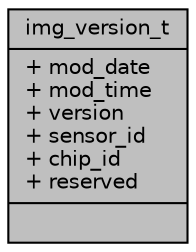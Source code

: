digraph "img_version_t"
{
 // INTERACTIVE_SVG=YES
 // LATEX_PDF_SIZE
  bgcolor="transparent";
  edge [fontname="Helvetica",fontsize="10",labelfontname="Helvetica",labelfontsize="10"];
  node [fontname="Helvetica",fontsize="10",shape=record];
  Node1 [label="{img_version_t\n|+ mod_date\l+ mod_time\l+ version\l+ sensor_id\l+ chip_id\l+ reserved\l|}",height=0.2,width=0.4,color="black", fillcolor="grey75", style="filled", fontcolor="black",tooltip="Description of version information for ADJ file."];
}
